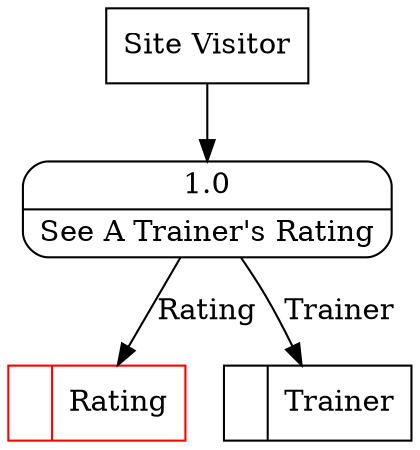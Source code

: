 digraph dfd2{ 
node[shape=record]
200 [label="<f0>  |<f1> Rating " color=red];
201 [label="<f0>  |<f1> Trainer " ];
202 [label="Site Visitor" shape=box];
203 [label="{<f0> 1.0|<f1> See A Trainer's Rating }" shape=Mrecord];
202 -> 203
203 -> 200 [label="Rating"]
203 -> 201 [label="Trainer"]
}